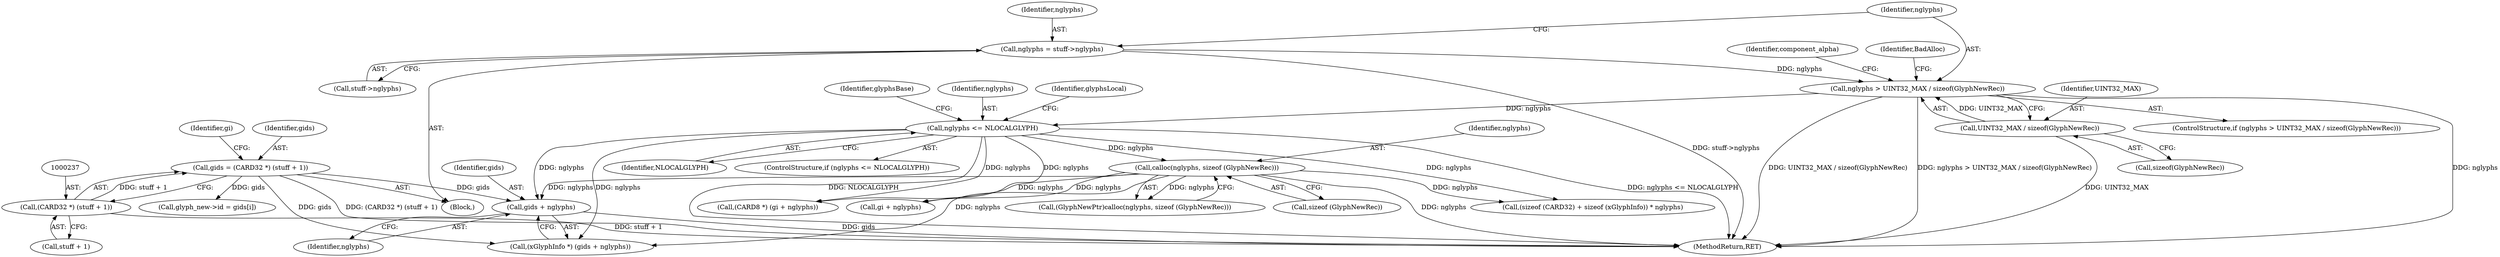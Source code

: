 digraph "0_xserver_5725849a1b427cd4a72b84e57f211edb35838718@pointer" {
"1000245" [label="(Call,gids + nglyphs)"];
"1000234" [label="(Call,gids = (CARD32 *) (stuff + 1))"];
"1000236" [label="(Call,(CARD32 *) (stuff + 1))"];
"1000194" [label="(Call,nglyphs <= NLOCALGLYPH)"];
"1000177" [label="(Call,nglyphs > UINT32_MAX / sizeof(GlyphNewRec))"];
"1000171" [label="(Call,nglyphs = stuff->nglyphs)"];
"1000179" [label="(Call,UINT32_MAX / sizeof(GlyphNewRec))"];
"1000212" [label="(Call,calloc(nglyphs, sizeof (GlyphNewRec)))"];
"1000576" [label="(Call,glyph_new->id = gids[i])"];
"1000246" [label="(Identifier,gids)"];
"1000177" [label="(Call,nglyphs > UINT32_MAX / sizeof(GlyphNewRec))"];
"1000236" [label="(Call,(CARD32 *) (stuff + 1))"];
"1000172" [label="(Identifier,nglyphs)"];
"1000238" [label="(Call,stuff + 1)"];
"1000181" [label="(Call,sizeof(GlyphNewRec))"];
"1000213" [label="(Identifier,nglyphs)"];
"1000179" [label="(Call,UINT32_MAX / sizeof(GlyphNewRec))"];
"1000171" [label="(Call,nglyphs = stuff->nglyphs)"];
"1000243" [label="(Call,(xGlyphInfo *) (gids + nglyphs))"];
"1000212" [label="(Call,calloc(nglyphs, sizeof (GlyphNewRec)))"];
"1000210" [label="(Call,(GlyphNewPtr)calloc(nglyphs, sizeof (GlyphNewRec)))"];
"1000176" [label="(ControlStructure,if (nglyphs > UINT32_MAX / sizeof(GlyphNewRec)))"];
"1000242" [label="(Identifier,gi)"];
"1000257" [label="(Call,(sizeof (CARD32) + sizeof (xGlyphInfo)) * nglyphs)"];
"1000196" [label="(Identifier,NLOCALGLYPH)"];
"1000235" [label="(Identifier,gids)"];
"1000250" [label="(Call,(CARD8 *) (gi + nglyphs))"];
"1000698" [label="(MethodReturn,RET)"];
"1000186" [label="(Identifier,component_alpha)"];
"1000173" [label="(Call,stuff->nglyphs)"];
"1000245" [label="(Call,gids + nglyphs)"];
"1000199" [label="(Identifier,glyphsLocal)"];
"1000247" [label="(Identifier,nglyphs)"];
"1000234" [label="(Call,gids = (CARD32 *) (stuff + 1))"];
"1000209" [label="(Identifier,glyphsBase)"];
"1000178" [label="(Identifier,nglyphs)"];
"1000214" [label="(Call,sizeof (GlyphNewRec))"];
"1000195" [label="(Identifier,nglyphs)"];
"1000180" [label="(Identifier,UINT32_MAX)"];
"1000194" [label="(Call,nglyphs <= NLOCALGLYPH)"];
"1000105" [label="(Block,)"];
"1000193" [label="(ControlStructure,if (nglyphs <= NLOCALGLYPH))"];
"1000252" [label="(Call,gi + nglyphs)"];
"1000184" [label="(Identifier,BadAlloc)"];
"1000245" -> "1000243"  [label="AST: "];
"1000245" -> "1000247"  [label="CFG: "];
"1000246" -> "1000245"  [label="AST: "];
"1000247" -> "1000245"  [label="AST: "];
"1000243" -> "1000245"  [label="CFG: "];
"1000245" -> "1000698"  [label="DDG: gids"];
"1000234" -> "1000245"  [label="DDG: gids"];
"1000194" -> "1000245"  [label="DDG: nglyphs"];
"1000212" -> "1000245"  [label="DDG: nglyphs"];
"1000234" -> "1000105"  [label="AST: "];
"1000234" -> "1000236"  [label="CFG: "];
"1000235" -> "1000234"  [label="AST: "];
"1000236" -> "1000234"  [label="AST: "];
"1000242" -> "1000234"  [label="CFG: "];
"1000234" -> "1000698"  [label="DDG: (CARD32 *) (stuff + 1)"];
"1000236" -> "1000234"  [label="DDG: stuff + 1"];
"1000234" -> "1000243"  [label="DDG: gids"];
"1000234" -> "1000576"  [label="DDG: gids"];
"1000236" -> "1000238"  [label="CFG: "];
"1000237" -> "1000236"  [label="AST: "];
"1000238" -> "1000236"  [label="AST: "];
"1000236" -> "1000698"  [label="DDG: stuff + 1"];
"1000194" -> "1000193"  [label="AST: "];
"1000194" -> "1000196"  [label="CFG: "];
"1000195" -> "1000194"  [label="AST: "];
"1000196" -> "1000194"  [label="AST: "];
"1000199" -> "1000194"  [label="CFG: "];
"1000209" -> "1000194"  [label="CFG: "];
"1000194" -> "1000698"  [label="DDG: nglyphs <= NLOCALGLYPH"];
"1000194" -> "1000698"  [label="DDG: NLOCALGLYPH"];
"1000177" -> "1000194"  [label="DDG: nglyphs"];
"1000194" -> "1000212"  [label="DDG: nglyphs"];
"1000194" -> "1000243"  [label="DDG: nglyphs"];
"1000194" -> "1000250"  [label="DDG: nglyphs"];
"1000194" -> "1000252"  [label="DDG: nglyphs"];
"1000194" -> "1000257"  [label="DDG: nglyphs"];
"1000177" -> "1000176"  [label="AST: "];
"1000177" -> "1000179"  [label="CFG: "];
"1000178" -> "1000177"  [label="AST: "];
"1000179" -> "1000177"  [label="AST: "];
"1000184" -> "1000177"  [label="CFG: "];
"1000186" -> "1000177"  [label="CFG: "];
"1000177" -> "1000698"  [label="DDG: nglyphs"];
"1000177" -> "1000698"  [label="DDG: UINT32_MAX / sizeof(GlyphNewRec)"];
"1000177" -> "1000698"  [label="DDG: nglyphs > UINT32_MAX / sizeof(GlyphNewRec)"];
"1000171" -> "1000177"  [label="DDG: nglyphs"];
"1000179" -> "1000177"  [label="DDG: UINT32_MAX"];
"1000171" -> "1000105"  [label="AST: "];
"1000171" -> "1000173"  [label="CFG: "];
"1000172" -> "1000171"  [label="AST: "];
"1000173" -> "1000171"  [label="AST: "];
"1000178" -> "1000171"  [label="CFG: "];
"1000171" -> "1000698"  [label="DDG: stuff->nglyphs"];
"1000179" -> "1000181"  [label="CFG: "];
"1000180" -> "1000179"  [label="AST: "];
"1000181" -> "1000179"  [label="AST: "];
"1000179" -> "1000698"  [label="DDG: UINT32_MAX"];
"1000212" -> "1000210"  [label="AST: "];
"1000212" -> "1000214"  [label="CFG: "];
"1000213" -> "1000212"  [label="AST: "];
"1000214" -> "1000212"  [label="AST: "];
"1000210" -> "1000212"  [label="CFG: "];
"1000212" -> "1000698"  [label="DDG: nglyphs"];
"1000212" -> "1000210"  [label="DDG: nglyphs"];
"1000212" -> "1000243"  [label="DDG: nglyphs"];
"1000212" -> "1000250"  [label="DDG: nglyphs"];
"1000212" -> "1000252"  [label="DDG: nglyphs"];
"1000212" -> "1000257"  [label="DDG: nglyphs"];
}
